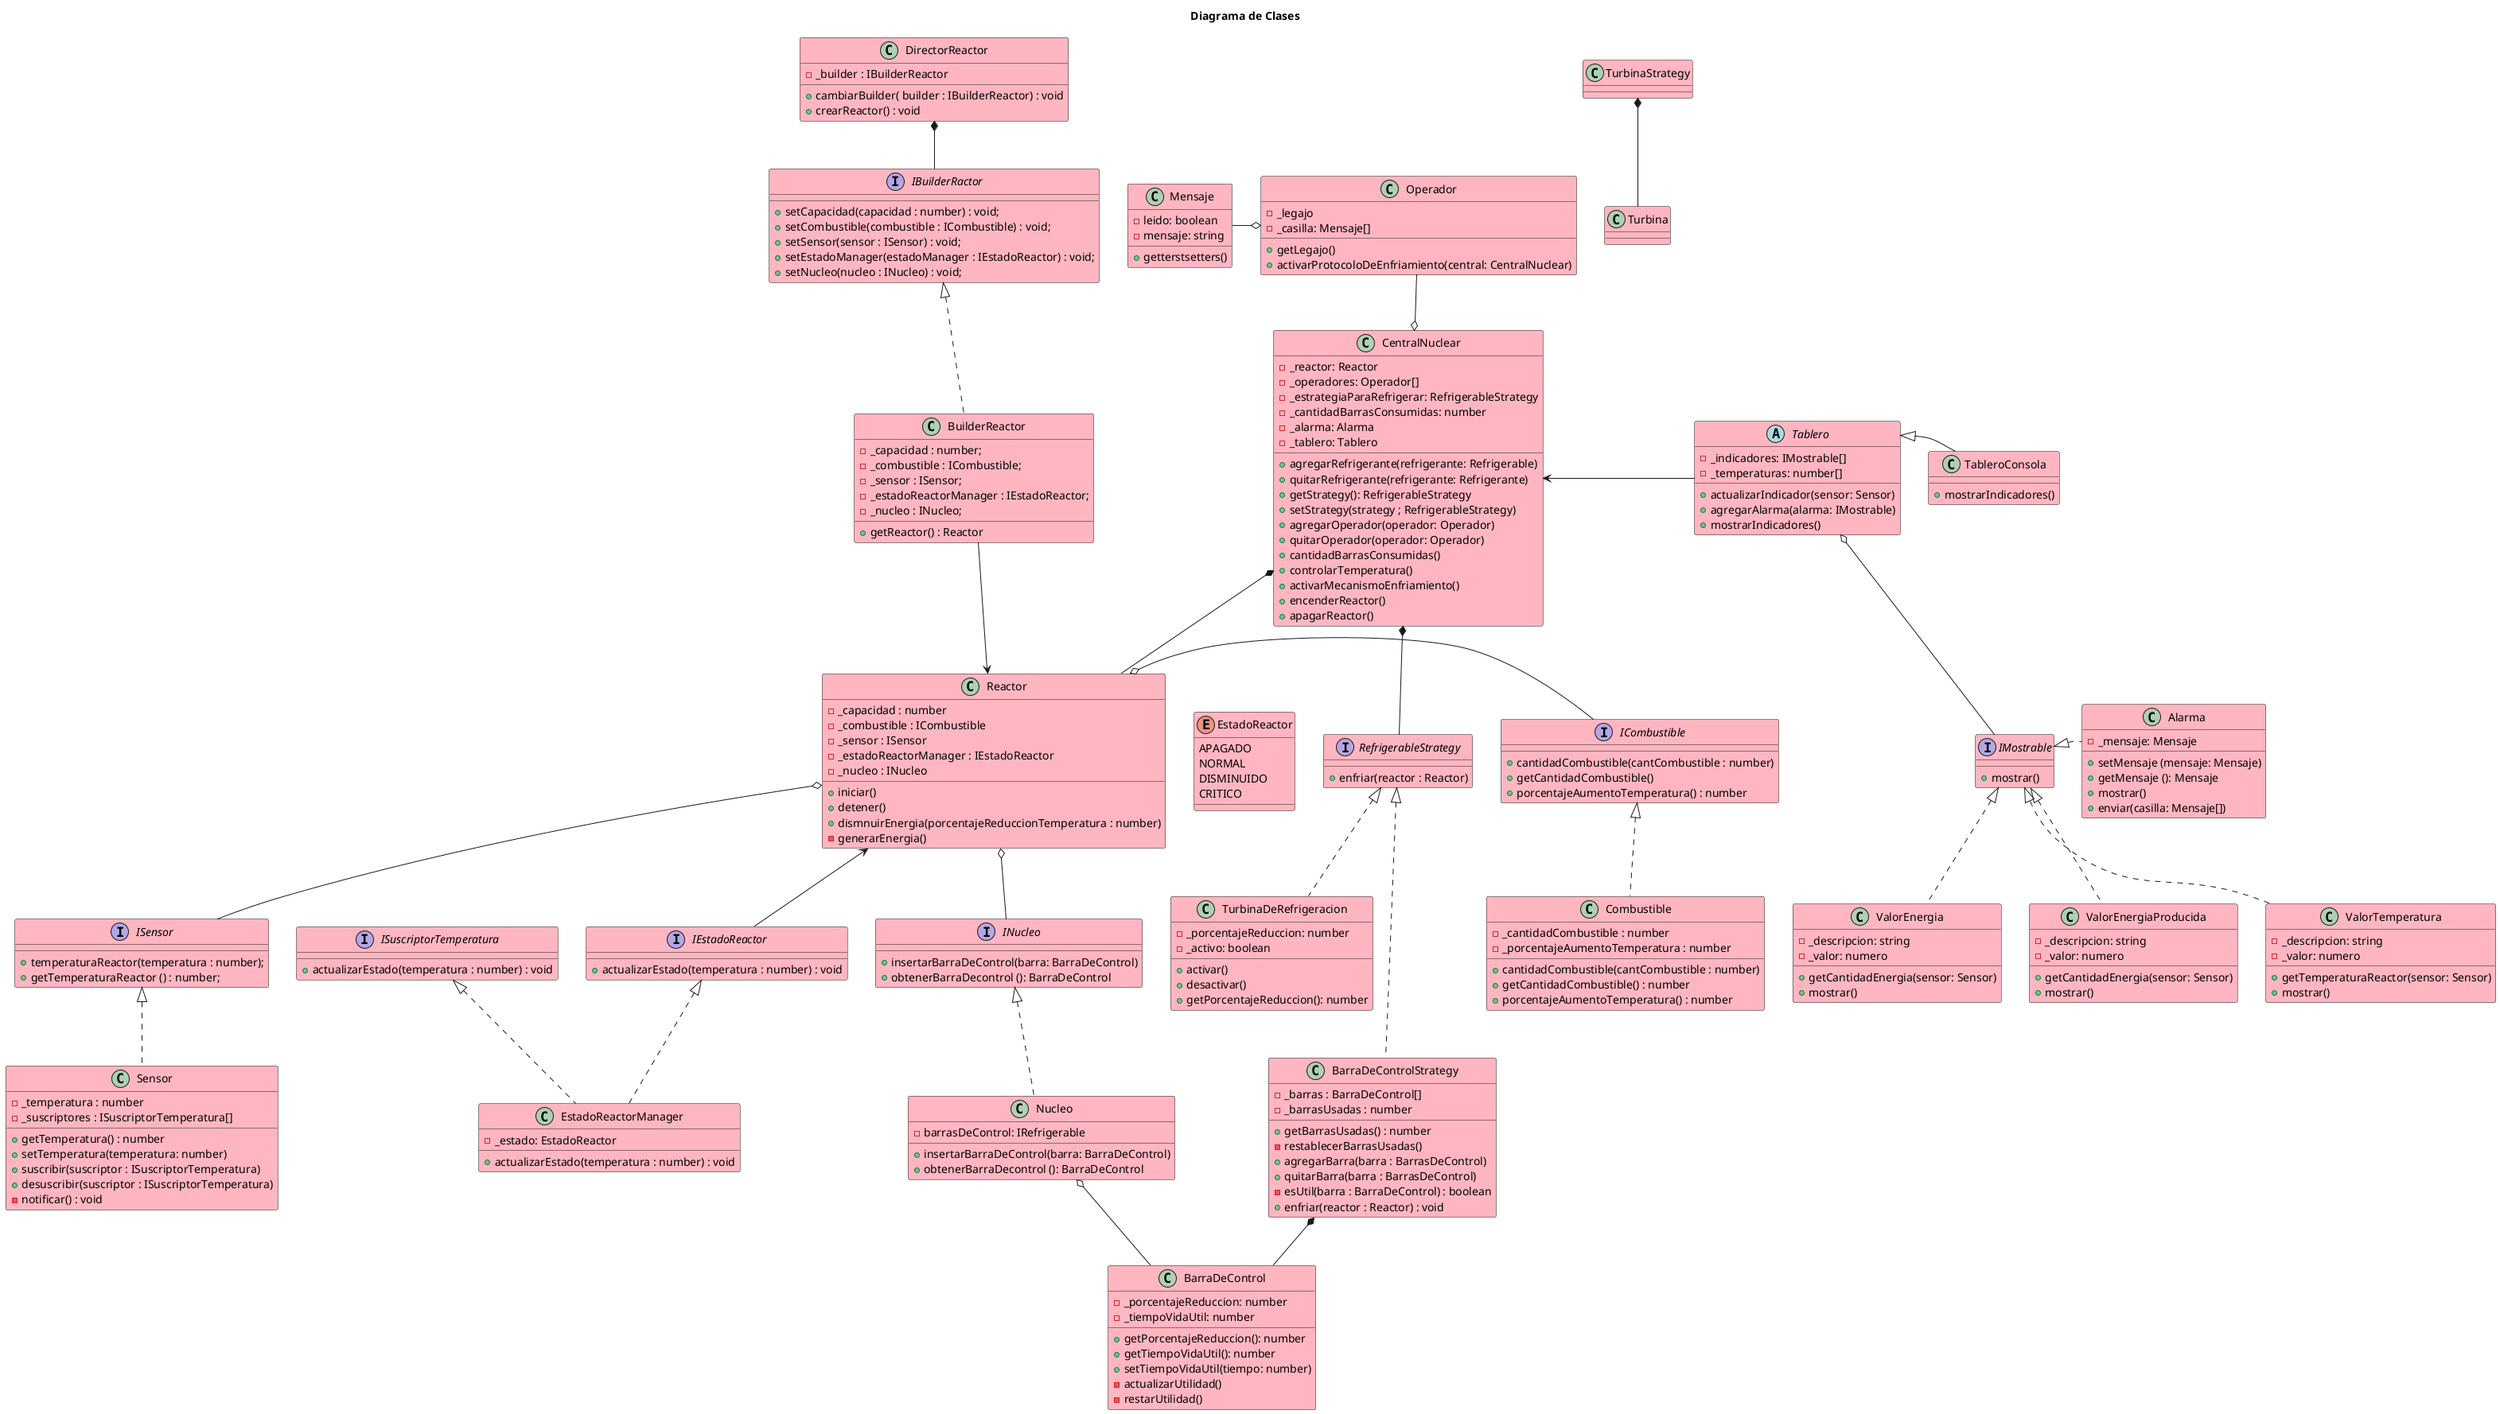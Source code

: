 @startuml Diagrama de Clases
title "Diagrama de Clases"
skinparam ClassBackgroundColor LightPink

'RELACIONES--------------------
CentralNuclear *-- Reactor
CentralNuclear o-up- Operador
CentralNuclear <-r- Tablero
CentralNuclear *-- RefrigerableStrategy
Reactor <-- IEstadoReactor
Reactor -r[HIDDEN]- TurbinaDeRefrigeracion
Reactor -r[HIDDEN]- EstadoReactor
Reactor o-- INucleo
Reactor o-r- ICombustible
Reactor o-- ISensor
Tablero o-- IMostrable
Tablero -r[HIDDEN]- TableroConsola
IMostrable -r[HIDDEN]- Alarma
Nucleo o-- BarraDeControl
INucleo -l[HIDDEN]- IEstadoReactor
Operador o-l- Mensaje
BarraDeControlStrategy *-- BarraDeControl
TurbinaStrategy *-- Turbina
DirectorReactor *-- IBuilderRactor
BuilderReactor --> Reactor
'-------------------------------

class CentralNuclear {
    - _reactor: Reactor
    - _operadores: Operador[]
    - _estrategiaParaRefrigerar: RefrigerableStrategy
    - _cantidadBarrasConsumidas: number
    - _alarma: Alarma
    - _tablero: Tablero

    +agregarRefrigerante(refrigerante: Refrigerable)
    +quitarRefrigerante(refrigerante: Refrigerante)
    +getStrategy(): RefrigerableStrategy
    +setStrategy(strategy ; RefrigerableStrategy)
    +agregarOperador(operador: Operador)
    +quitarOperador(operador: Operador)
    +cantidadBarrasConsumidas()
    +controlarTemperatura()
    +activarMecanismoEnfriamiento()
    +encenderReactor()
    +apagarReactor()
}

class Reactor {
    - _capacidad : number
    - _combustible : ICombustible
    - _sensor : ISensor
    - _estadoReactorManager : IEstadoReactor
    - _nucleo : INucleo

    + iniciar()
    + detener()
    + dismnuirEnergia(porcentajeReduccionTemperatura : number)
    - generarEnergia()
}

interface IBuilderRactor {
    + setCapacidad(capacidad : number) : void;
    + setCombustible(combustible : ICombustible) : void;
    + setSensor(sensor : ISensor) : void;
    + setEstadoManager(estadoManager : IEstadoReactor) : void;
    + setNucleo(nucleo : INucleo) : void;
}

class BuilderReactor implements IBuilderRactor {
    - _capacidad : number;
    - _combustible : ICombustible;
    - _sensor : ISensor;
    - _estadoReactorManager : IEstadoReactor;
    - _nucleo : INucleo;
    
    + getReactor() : Reactor
}

class DirectorReactor {
    - _builder : IBuilderReactor

    + cambiarBuilder( builder : IBuilderReactor) : void
    + crearReactor() : void
}

interface INucleo{
    + insertarBarraDeControl(barra: BarraDeControl)
    + obtenerBarraDecontrol (): BarraDeControl
}

class Nucleo implements INucleo {
    - barrasDeControl: IRefrigerable
    + insertarBarraDeControl(barra: BarraDeControl)
    + obtenerBarraDecontrol (): BarraDeControl
}

interface ICombustible {
    + cantidadCombustible(cantCombustible : number)
    + getCantidadCombustible()
    + porcentajeAumentoTemperatura() : number
}

class Combustible implements ICombustible {
    - _cantidadCombustible : number
    - _porcentajeAumentoTemperatura : number

    + cantidadCombustible(cantCombustible : number)
    +  getCantidadCombustible() : number
    + porcentajeAumentoTemperatura() : number 

}
interface IEstadoReactor{
    + actualizarEstado(temperatura : number) : void
}
' ----> VER!
interface ISuscriptorTemperatura {
    + actualizarEstado(temperatura : number) : void
}

class EstadoReactorManager implements IEstadoReactor, ISuscriptorTemperatura{
    - _estado: EstadoReactor
    + actualizarEstado(temperatura : number) : void
}

class Sensor implements ISensor {
    - _temperatura : number
    - _suscriptores : ISuscriptorTemperatura[]
    
    + getTemperatura() : number
    + setTemperatura(temperatura: number)
    + suscribir(suscriptor : ISuscriptorTemperatura)
    + desuscribir(suscriptor : ISuscriptorTemperatura)
    - notificar() : void 
}

interface ISensor {
    + temperaturaReactor(temperatura : number);
    + getTemperaturaReactor () : number;
}

interface RefrigerableStrategy{
    + enfriar(reactor : Reactor)
}

class BarraDeControlStrategy implements RefrigerableStrategy{
    - _barras : BarraDeControl[]
    - _barrasUsadas : number

    + getBarrasUsadas() : number
    - restablecerBarrasUsadas()
    + agregarBarra(barra : BarrasDeControl)
    + quitarBarra(barra : BarrasDeControl)
    - esUtil(barra : BarraDeControl) : boolean
    + enfriar(reactor : Reactor) : void
}

class BarraDeControl{
    - _porcentajeReduccion: number
    - _tiempoVidaUtil: number

    + getPorcentajeReduccion(): number
    + getTiempoVidaUtil(): number
    + setTiempoVidaUtil(tiempo: number)
    - actualizarUtilidad()
    - restarUtilidad()
}

class TurbinaDeRefrigeracion implements RefrigerableStrategy{
    - _porcentajeReduccion: number
    - _activo: boolean

    + activar()
    + desactivar()
    + getPorcentajeReduccion(): number
}

enum EstadoReactor{
    APAGADO
    NORMAL
    DISMINUIDO
    CRITICO
}

interface IMostrable{
    + mostrar()
}

class ValorTemperatura implements IMostrable{
    - _descripcion: string
    - _valor: numero
    + getTemperaturaReactor(sensor: Sensor)
    + mostrar()
}

class ValorEnergia implements IMostrable{
    - _descripcion: string
    - _valor: numero
    + getCantidadEnergia(sensor: Sensor)
    + mostrar()
}

class ValorEnergiaProducida implements IMostrable{
    - _descripcion: string
    - _valor: numero
    + getCantidadEnergia(sensor: Sensor)
    + mostrar()
}


class Alarma implements IMostrable{
    - _mensaje: Mensaje 
    + setMensaje (mensaje: Mensaje)
    + getMensaje (): Mensaje
    + mostrar()
    + enviar(casilla: Mensaje[])
}


abstract class  Tablero {
    - _indicadores: IMostrable[]
    - _temperaturas: number[]
    + actualizarIndicador(sensor: Sensor)
    + agregarAlarma(alarma: IMostrable)
    + mostrarIndicadores()
}

class TableroConsola extends Tablero {
    + mostrarIndicadores()
}

class Mensaje{
    - leido: boolean
    - mensaje: string
    +getterstsetters()
}

class Operador{
    - _legajo
    - _casilla: Mensaje[]
    + getLegajo()
    + activarProtocoloDeEnfriamiento(central: CentralNuclear)
}

@enduml